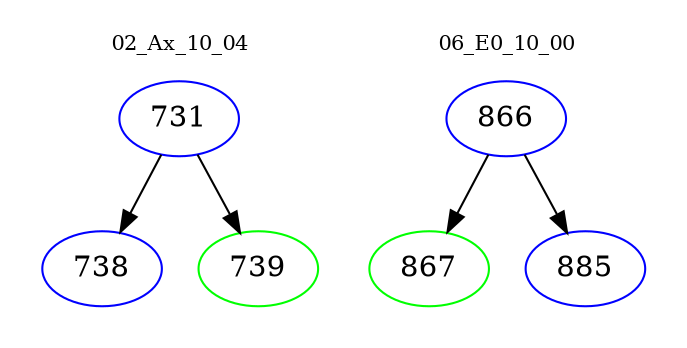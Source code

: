 digraph{
subgraph cluster_0 {
color = white
label = "02_Ax_10_04";
fontsize=10;
T0_731 [label="731", color="blue"]
T0_731 -> T0_738 [color="black"]
T0_738 [label="738", color="blue"]
T0_731 -> T0_739 [color="black"]
T0_739 [label="739", color="green"]
}
subgraph cluster_1 {
color = white
label = "06_E0_10_00";
fontsize=10;
T1_866 [label="866", color="blue"]
T1_866 -> T1_867 [color="black"]
T1_867 [label="867", color="green"]
T1_866 -> T1_885 [color="black"]
T1_885 [label="885", color="blue"]
}
}
